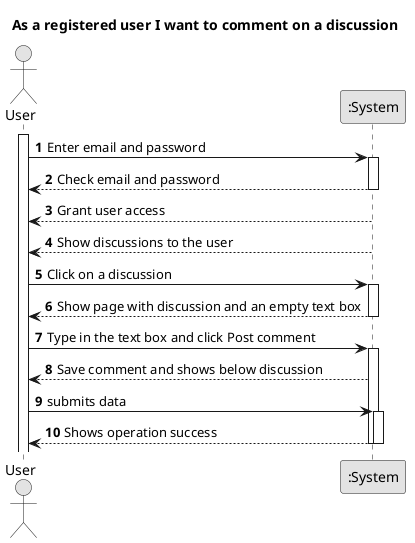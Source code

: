 @startuml
skinparam monochrome true
skinparam packageStyle rectangle
skinparam shadowing false

title As a registered user I want to comment on a discussion

autonumber

actor "User" as Employee
participant ":System" as System

activate Employee

    Employee -> System : Enter email and password
    activate System 

        System --> Employee : Check email and password
        'System --> Employee : shows task categories list\n and requests data (reference,\ndescription,\ninformation description,\ntechnical description,\nduration, cost)
    deactivate System

        System --> Employee : Grant user access
    deactivate System

     System --> Employee : Show discussions to the user
    deactivate System

    Employee -> System : Click on a discussion
    activate System

        System --> Employee : Show page with discussion and an empty text box
    deactivate System

    Employee -> System : Type in the text box and click Post comment
    activate System

        System --> Employee : Save comment and shows below discussion

    Employee -> System : submits data
    activate System

        System --> Employee : Shows operation success
    deactivate System
@enduml